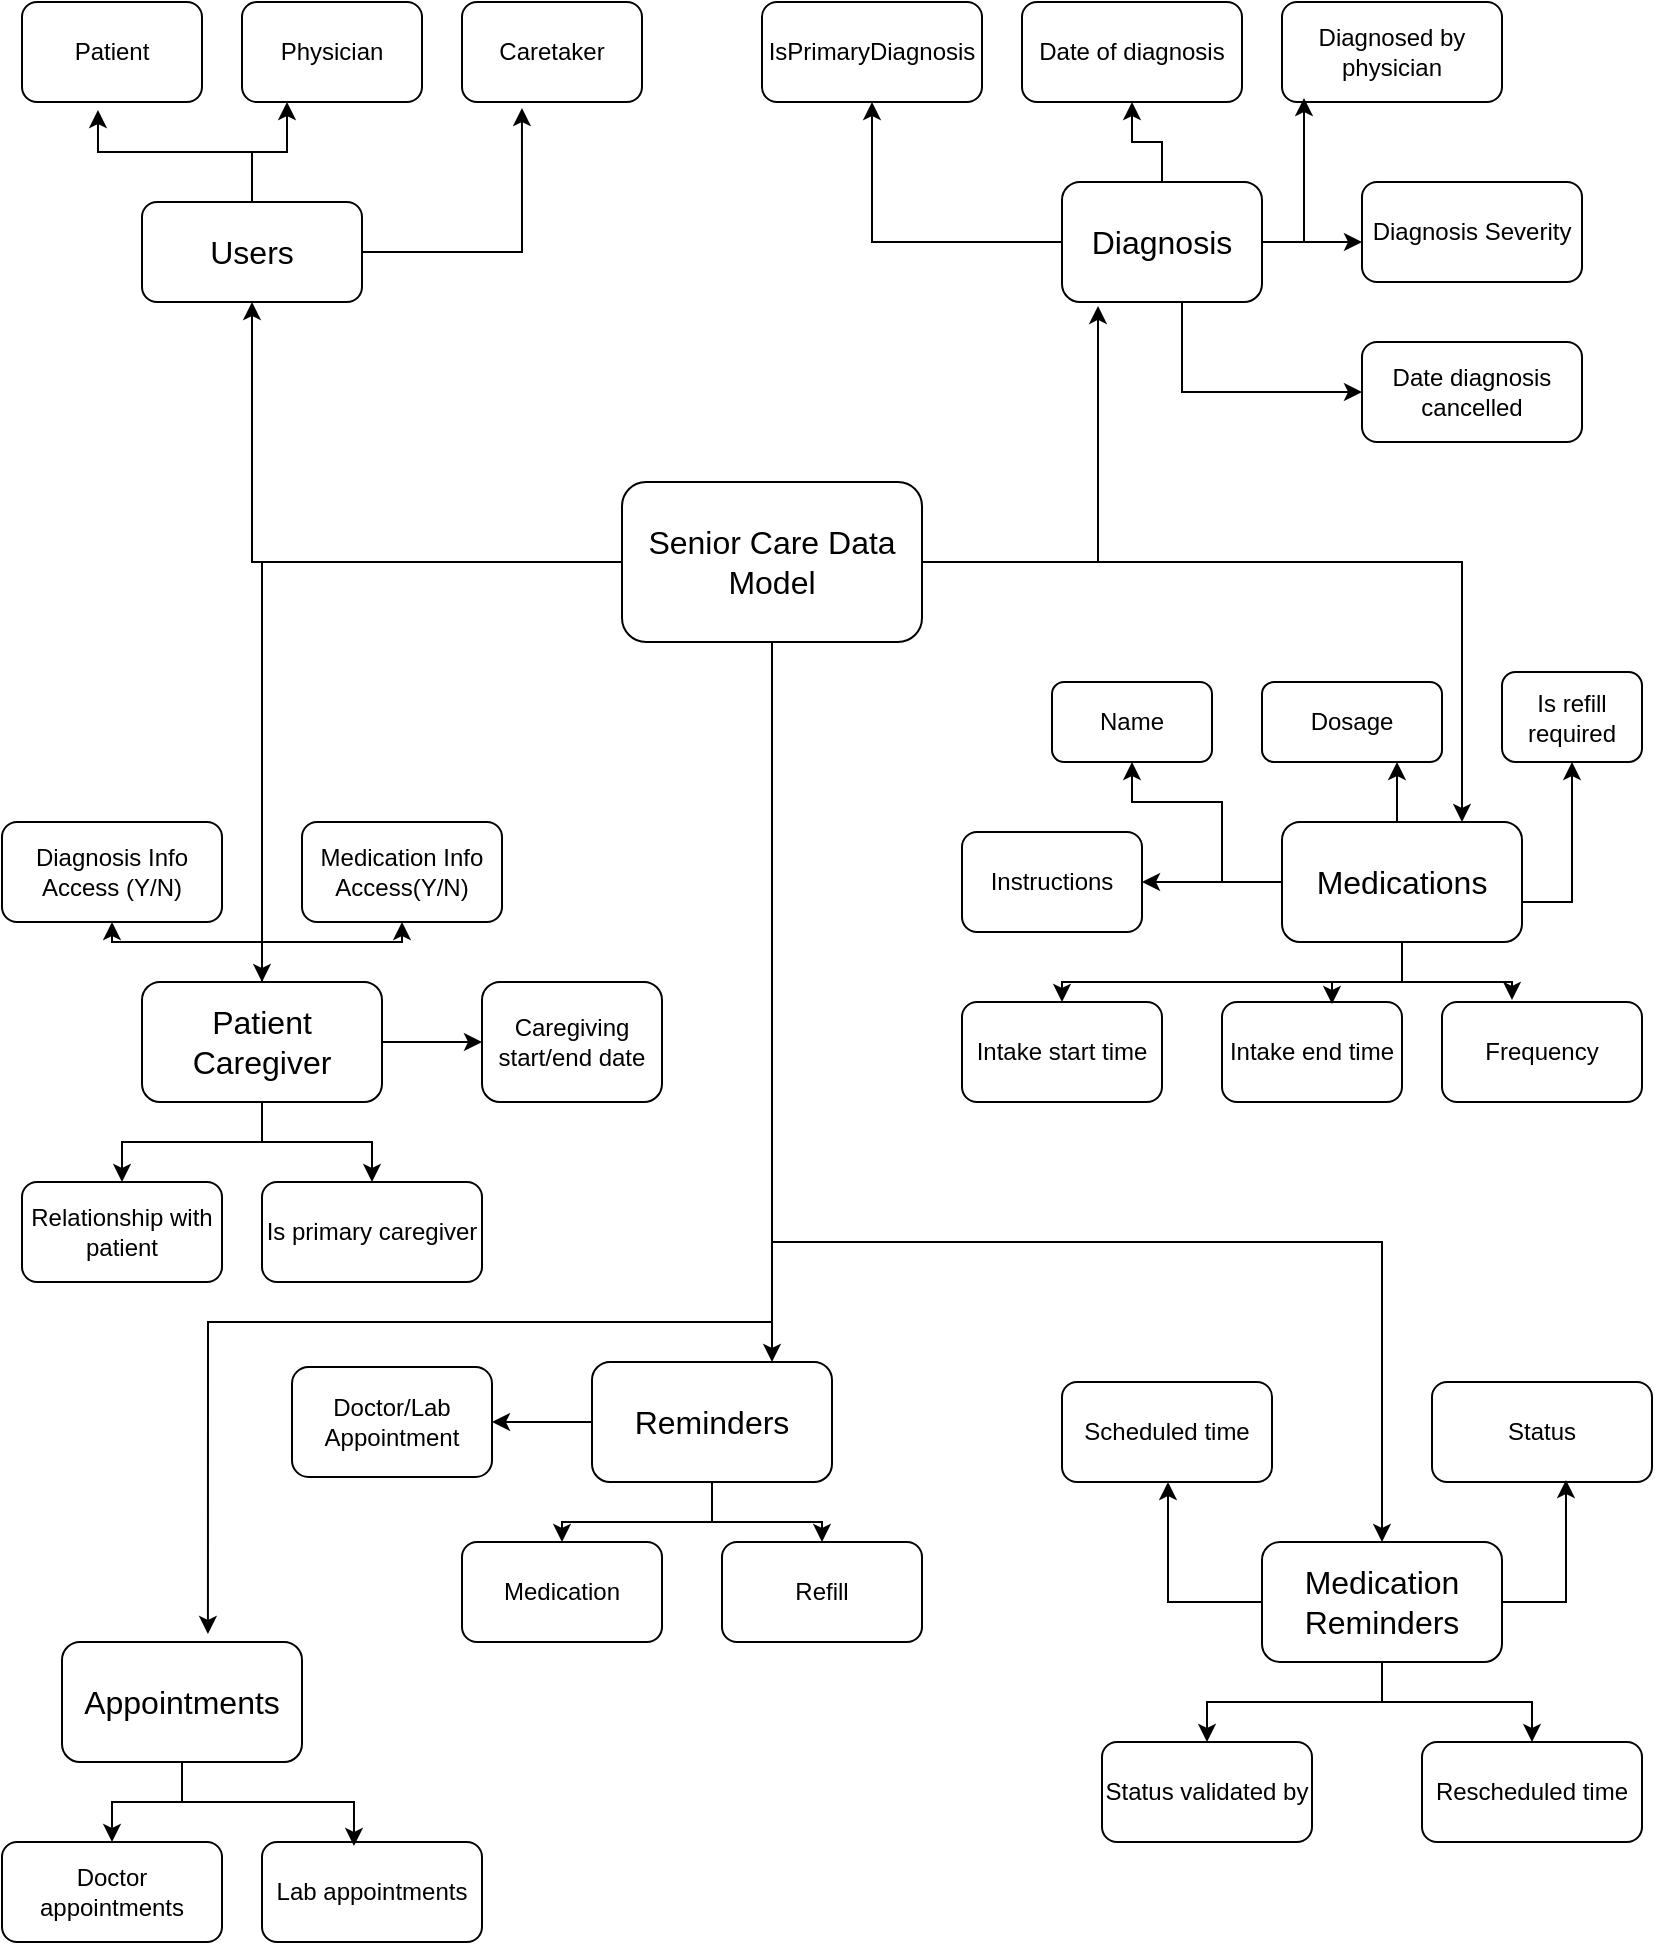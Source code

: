 <mxfile version="24.6.4" type="github">
  <diagram name="Page-1" id="c8FxS6cVeipmENtJdd52">
    <mxGraphModel dx="1981" dy="1057" grid="1" gridSize="10" guides="1" tooltips="1" connect="1" arrows="1" fold="1" page="1" pageScale="1" pageWidth="850" pageHeight="1100" math="0" shadow="0">
      <root>
        <mxCell id="0" />
        <mxCell id="1" parent="0" />
        <mxCell id="24G2LlNa-_oyBwP8V9sJ-55" style="edgeStyle=orthogonalEdgeStyle;rounded=0;orthogonalLoop=1;jettySize=auto;html=1;entryX=0.5;entryY=1;entryDx=0;entryDy=0;" edge="1" parent="1" source="24G2LlNa-_oyBwP8V9sJ-1" target="24G2LlNa-_oyBwP8V9sJ-2">
          <mxGeometry relative="1" as="geometry" />
        </mxCell>
        <mxCell id="24G2LlNa-_oyBwP8V9sJ-57" style="edgeStyle=orthogonalEdgeStyle;rounded=0;orthogonalLoop=1;jettySize=auto;html=1;entryX=0.75;entryY=0;entryDx=0;entryDy=0;" edge="1" parent="1" source="24G2LlNa-_oyBwP8V9sJ-1" target="24G2LlNa-_oyBwP8V9sJ-18">
          <mxGeometry relative="1" as="geometry" />
        </mxCell>
        <mxCell id="24G2LlNa-_oyBwP8V9sJ-58" style="edgeStyle=orthogonalEdgeStyle;rounded=0;orthogonalLoop=1;jettySize=auto;html=1;entryX=0.5;entryY=0;entryDx=0;entryDy=0;" edge="1" parent="1" source="24G2LlNa-_oyBwP8V9sJ-1" target="24G2LlNa-_oyBwP8V9sJ-12">
          <mxGeometry relative="1" as="geometry" />
        </mxCell>
        <mxCell id="24G2LlNa-_oyBwP8V9sJ-59" style="edgeStyle=orthogonalEdgeStyle;rounded=0;orthogonalLoop=1;jettySize=auto;html=1;entryX=0.75;entryY=0;entryDx=0;entryDy=0;" edge="1" parent="1" source="24G2LlNa-_oyBwP8V9sJ-1" target="24G2LlNa-_oyBwP8V9sJ-35">
          <mxGeometry relative="1" as="geometry" />
        </mxCell>
        <mxCell id="24G2LlNa-_oyBwP8V9sJ-60" style="edgeStyle=orthogonalEdgeStyle;rounded=0;orthogonalLoop=1;jettySize=auto;html=1;" edge="1" parent="1" source="24G2LlNa-_oyBwP8V9sJ-1" target="24G2LlNa-_oyBwP8V9sJ-27">
          <mxGeometry relative="1" as="geometry">
            <Array as="points">
              <mxPoint x="395" y="680" />
              <mxPoint x="700" y="680" />
            </Array>
          </mxGeometry>
        </mxCell>
        <mxCell id="24G2LlNa-_oyBwP8V9sJ-1" value="&lt;font size=&quot;3&quot;&gt;Senior Care Data Model&lt;/font&gt;" style="rounded=1;whiteSpace=wrap;html=1;" vertex="1" parent="1">
          <mxGeometry x="320" y="300" width="150" height="80" as="geometry" />
        </mxCell>
        <mxCell id="24G2LlNa-_oyBwP8V9sJ-40" style="edgeStyle=orthogonalEdgeStyle;rounded=0;orthogonalLoop=1;jettySize=auto;html=1;entryX=0.25;entryY=1;entryDx=0;entryDy=0;" edge="1" parent="1" source="24G2LlNa-_oyBwP8V9sJ-2" target="24G2LlNa-_oyBwP8V9sJ-4">
          <mxGeometry relative="1" as="geometry" />
        </mxCell>
        <mxCell id="24G2LlNa-_oyBwP8V9sJ-2" value="&lt;font size=&quot;3&quot;&gt;Users&lt;/font&gt;" style="rounded=1;whiteSpace=wrap;html=1;" vertex="1" parent="1">
          <mxGeometry x="80" y="160" width="110" height="50" as="geometry" />
        </mxCell>
        <mxCell id="24G2LlNa-_oyBwP8V9sJ-3" value="Patient" style="rounded=1;whiteSpace=wrap;html=1;" vertex="1" parent="1">
          <mxGeometry x="20" y="60" width="90" height="50" as="geometry" />
        </mxCell>
        <mxCell id="24G2LlNa-_oyBwP8V9sJ-4" value="Physician" style="rounded=1;whiteSpace=wrap;html=1;" vertex="1" parent="1">
          <mxGeometry x="130" y="60" width="90" height="50" as="geometry" />
        </mxCell>
        <mxCell id="24G2LlNa-_oyBwP8V9sJ-5" value="Caretaker" style="rounded=1;whiteSpace=wrap;html=1;" vertex="1" parent="1">
          <mxGeometry x="240" y="60" width="90" height="50" as="geometry" />
        </mxCell>
        <mxCell id="24G2LlNa-_oyBwP8V9sJ-42" value="" style="edgeStyle=orthogonalEdgeStyle;rounded=0;orthogonalLoop=1;jettySize=auto;html=1;" edge="1" parent="1" source="24G2LlNa-_oyBwP8V9sJ-6" target="24G2LlNa-_oyBwP8V9sJ-8">
          <mxGeometry relative="1" as="geometry" />
        </mxCell>
        <mxCell id="24G2LlNa-_oyBwP8V9sJ-43" style="edgeStyle=orthogonalEdgeStyle;rounded=0;orthogonalLoop=1;jettySize=auto;html=1;entryX=0.5;entryY=1;entryDx=0;entryDy=0;" edge="1" parent="1" source="24G2LlNa-_oyBwP8V9sJ-6" target="24G2LlNa-_oyBwP8V9sJ-7">
          <mxGeometry relative="1" as="geometry" />
        </mxCell>
        <mxCell id="24G2LlNa-_oyBwP8V9sJ-47" style="edgeStyle=orthogonalEdgeStyle;rounded=0;orthogonalLoop=1;jettySize=auto;html=1;" edge="1" parent="1" source="24G2LlNa-_oyBwP8V9sJ-6" target="24G2LlNa-_oyBwP8V9sJ-11">
          <mxGeometry relative="1" as="geometry">
            <Array as="points">
              <mxPoint x="600" y="255" />
            </Array>
          </mxGeometry>
        </mxCell>
        <mxCell id="24G2LlNa-_oyBwP8V9sJ-6" value="&lt;font size=&quot;3&quot;&gt;Diagnosis&lt;/font&gt;" style="rounded=1;whiteSpace=wrap;html=1;" vertex="1" parent="1">
          <mxGeometry x="540" y="150" width="100" height="60" as="geometry" />
        </mxCell>
        <mxCell id="24G2LlNa-_oyBwP8V9sJ-7" value="IsPrimaryDiagnosis" style="rounded=1;whiteSpace=wrap;html=1;" vertex="1" parent="1">
          <mxGeometry x="390" y="60" width="110" height="50" as="geometry" />
        </mxCell>
        <mxCell id="24G2LlNa-_oyBwP8V9sJ-8" value="Date of diagnosis" style="rounded=1;whiteSpace=wrap;html=1;" vertex="1" parent="1">
          <mxGeometry x="520" y="60" width="110" height="50" as="geometry" />
        </mxCell>
        <mxCell id="24G2LlNa-_oyBwP8V9sJ-9" value="Diagnosed by physician" style="rounded=1;whiteSpace=wrap;html=1;" vertex="1" parent="1">
          <mxGeometry x="650" y="60" width="110" height="50" as="geometry" />
        </mxCell>
        <mxCell id="24G2LlNa-_oyBwP8V9sJ-10" value="Diagnosis Severity" style="rounded=1;whiteSpace=wrap;html=1;" vertex="1" parent="1">
          <mxGeometry x="690" y="150" width="110" height="50" as="geometry" />
        </mxCell>
        <mxCell id="24G2LlNa-_oyBwP8V9sJ-11" value="Date diagnosis cancelled" style="rounded=1;whiteSpace=wrap;html=1;" vertex="1" parent="1">
          <mxGeometry x="690" y="230" width="110" height="50" as="geometry" />
        </mxCell>
        <mxCell id="24G2LlNa-_oyBwP8V9sJ-62" style="edgeStyle=orthogonalEdgeStyle;rounded=0;orthogonalLoop=1;jettySize=auto;html=1;" edge="1" parent="1" source="24G2LlNa-_oyBwP8V9sJ-12" target="24G2LlNa-_oyBwP8V9sJ-15">
          <mxGeometry relative="1" as="geometry" />
        </mxCell>
        <mxCell id="24G2LlNa-_oyBwP8V9sJ-63" style="edgeStyle=orthogonalEdgeStyle;rounded=0;orthogonalLoop=1;jettySize=auto;html=1;entryX=0.5;entryY=0;entryDx=0;entryDy=0;" edge="1" parent="1" source="24G2LlNa-_oyBwP8V9sJ-12" target="24G2LlNa-_oyBwP8V9sJ-13">
          <mxGeometry relative="1" as="geometry" />
        </mxCell>
        <mxCell id="24G2LlNa-_oyBwP8V9sJ-64" style="edgeStyle=orthogonalEdgeStyle;rounded=0;orthogonalLoop=1;jettySize=auto;html=1;entryX=0.5;entryY=0;entryDx=0;entryDy=0;" edge="1" parent="1" source="24G2LlNa-_oyBwP8V9sJ-12" target="24G2LlNa-_oyBwP8V9sJ-14">
          <mxGeometry relative="1" as="geometry" />
        </mxCell>
        <mxCell id="24G2LlNa-_oyBwP8V9sJ-66" style="edgeStyle=orthogonalEdgeStyle;rounded=0;orthogonalLoop=1;jettySize=auto;html=1;entryDx=0;entryDy=0;" edge="1" parent="1" source="24G2LlNa-_oyBwP8V9sJ-12" target="24G2LlNa-_oyBwP8V9sJ-16">
          <mxGeometry relative="1" as="geometry" />
        </mxCell>
        <mxCell id="24G2LlNa-_oyBwP8V9sJ-67" style="edgeStyle=orthogonalEdgeStyle;rounded=0;orthogonalLoop=1;jettySize=auto;html=1;entryX=0.5;entryY=1;entryDx=0;entryDy=0;" edge="1" parent="1" source="24G2LlNa-_oyBwP8V9sJ-12" target="24G2LlNa-_oyBwP8V9sJ-17">
          <mxGeometry relative="1" as="geometry" />
        </mxCell>
        <mxCell id="24G2LlNa-_oyBwP8V9sJ-12" value="&lt;font size=&quot;3&quot;&gt;Patient Caregiver&lt;/font&gt;" style="rounded=1;whiteSpace=wrap;html=1;" vertex="1" parent="1">
          <mxGeometry x="80" y="550" width="120" height="60" as="geometry" />
        </mxCell>
        <mxCell id="24G2LlNa-_oyBwP8V9sJ-13" value="Relationship with patient" style="rounded=1;whiteSpace=wrap;html=1;" vertex="1" parent="1">
          <mxGeometry x="20" y="650" width="100" height="50" as="geometry" />
        </mxCell>
        <mxCell id="24G2LlNa-_oyBwP8V9sJ-14" value="Is primary caregiver" style="rounded=1;whiteSpace=wrap;html=1;" vertex="1" parent="1">
          <mxGeometry x="140" y="650" width="110" height="50" as="geometry" />
        </mxCell>
        <mxCell id="24G2LlNa-_oyBwP8V9sJ-15" value="Caregiving start/end date" style="rounded=1;whiteSpace=wrap;html=1;" vertex="1" parent="1">
          <mxGeometry x="250" y="550" width="90" height="60" as="geometry" />
        </mxCell>
        <mxCell id="24G2LlNa-_oyBwP8V9sJ-16" value="Diagnosis Info Access (Y/N)" style="rounded=1;whiteSpace=wrap;html=1;" vertex="1" parent="1">
          <mxGeometry x="10" y="470" width="110" height="50" as="geometry" />
        </mxCell>
        <mxCell id="24G2LlNa-_oyBwP8V9sJ-17" value="Medication Info Access(Y/N)" style="rounded=1;whiteSpace=wrap;html=1;" vertex="1" parent="1">
          <mxGeometry x="160" y="470" width="100" height="50" as="geometry" />
        </mxCell>
        <mxCell id="24G2LlNa-_oyBwP8V9sJ-48" style="edgeStyle=orthogonalEdgeStyle;rounded=0;orthogonalLoop=1;jettySize=auto;html=1;exitX=0.5;exitY=0;exitDx=0;exitDy=0;entryX=0.75;entryY=1;entryDx=0;entryDy=0;" edge="1" parent="1" source="24G2LlNa-_oyBwP8V9sJ-18" target="24G2LlNa-_oyBwP8V9sJ-20">
          <mxGeometry relative="1" as="geometry" />
        </mxCell>
        <mxCell id="24G2LlNa-_oyBwP8V9sJ-50" style="edgeStyle=orthogonalEdgeStyle;rounded=0;orthogonalLoop=1;jettySize=auto;html=1;entryX=0.5;entryY=1;entryDx=0;entryDy=0;" edge="1" parent="1" source="24G2LlNa-_oyBwP8V9sJ-18" target="24G2LlNa-_oyBwP8V9sJ-19">
          <mxGeometry relative="1" as="geometry">
            <Array as="points">
              <mxPoint x="620" y="500" />
              <mxPoint x="620" y="460" />
              <mxPoint x="575" y="460" />
            </Array>
          </mxGeometry>
        </mxCell>
        <mxCell id="24G2LlNa-_oyBwP8V9sJ-54" style="edgeStyle=orthogonalEdgeStyle;rounded=0;orthogonalLoop=1;jettySize=auto;html=1;" edge="1" parent="1" source="24G2LlNa-_oyBwP8V9sJ-18" target="24G2LlNa-_oyBwP8V9sJ-21">
          <mxGeometry relative="1" as="geometry">
            <Array as="points">
              <mxPoint x="710" y="550" />
              <mxPoint x="540" y="550" />
            </Array>
          </mxGeometry>
        </mxCell>
        <mxCell id="24G2LlNa-_oyBwP8V9sJ-18" value="&lt;font style=&quot;font-size: 16px;&quot;&gt;Medications&lt;/font&gt;" style="rounded=1;whiteSpace=wrap;html=1;" vertex="1" parent="1">
          <mxGeometry x="650" y="470" width="120" height="60" as="geometry" />
        </mxCell>
        <mxCell id="24G2LlNa-_oyBwP8V9sJ-19" value="Name" style="rounded=1;whiteSpace=wrap;html=1;" vertex="1" parent="1">
          <mxGeometry x="535" y="400" width="80" height="40" as="geometry" />
        </mxCell>
        <mxCell id="24G2LlNa-_oyBwP8V9sJ-20" value="Dosage" style="rounded=1;whiteSpace=wrap;html=1;" vertex="1" parent="1">
          <mxGeometry x="640" y="400" width="90" height="40" as="geometry" />
        </mxCell>
        <mxCell id="24G2LlNa-_oyBwP8V9sJ-21" value="Intake start time" style="rounded=1;whiteSpace=wrap;html=1;" vertex="1" parent="1">
          <mxGeometry x="490" y="560" width="100" height="50" as="geometry" />
        </mxCell>
        <mxCell id="24G2LlNa-_oyBwP8V9sJ-22" value="Intake end time" style="rounded=1;whiteSpace=wrap;html=1;" vertex="1" parent="1">
          <mxGeometry x="620" y="560" width="90" height="50" as="geometry" />
        </mxCell>
        <mxCell id="24G2LlNa-_oyBwP8V9sJ-23" value="Frequency" style="rounded=1;whiteSpace=wrap;html=1;" vertex="1" parent="1">
          <mxGeometry x="730" y="560" width="100" height="50" as="geometry" />
        </mxCell>
        <mxCell id="24G2LlNa-_oyBwP8V9sJ-24" value="Instructions" style="rounded=1;whiteSpace=wrap;html=1;" vertex="1" parent="1">
          <mxGeometry x="490" y="475" width="90" height="50" as="geometry" />
        </mxCell>
        <mxCell id="24G2LlNa-_oyBwP8V9sJ-25" value="Is refill required" style="rounded=1;whiteSpace=wrap;html=1;" vertex="1" parent="1">
          <mxGeometry x="760" y="395" width="70" height="45" as="geometry" />
        </mxCell>
        <mxCell id="24G2LlNa-_oyBwP8V9sJ-73" style="edgeStyle=orthogonalEdgeStyle;rounded=0;orthogonalLoop=1;jettySize=auto;html=1;entryDx=0;entryDy=0;" edge="1" parent="1" source="24G2LlNa-_oyBwP8V9sJ-27" target="24G2LlNa-_oyBwP8V9sJ-31">
          <mxGeometry relative="1" as="geometry">
            <Array as="points">
              <mxPoint x="593" y="860" />
            </Array>
          </mxGeometry>
        </mxCell>
        <mxCell id="24G2LlNa-_oyBwP8V9sJ-75" style="edgeStyle=orthogonalEdgeStyle;rounded=0;orthogonalLoop=1;jettySize=auto;html=1;" edge="1" parent="1" source="24G2LlNa-_oyBwP8V9sJ-27" target="24G2LlNa-_oyBwP8V9sJ-33">
          <mxGeometry relative="1" as="geometry" />
        </mxCell>
        <mxCell id="24G2LlNa-_oyBwP8V9sJ-76" style="edgeStyle=orthogonalEdgeStyle;rounded=0;orthogonalLoop=1;jettySize=auto;html=1;entryX=0.5;entryY=0;entryDx=0;entryDy=0;" edge="1" parent="1" source="24G2LlNa-_oyBwP8V9sJ-27" target="24G2LlNa-_oyBwP8V9sJ-34">
          <mxGeometry relative="1" as="geometry" />
        </mxCell>
        <mxCell id="24G2LlNa-_oyBwP8V9sJ-27" value="&lt;font size=&quot;3&quot;&gt;Medication Reminders&lt;/font&gt;" style="rounded=1;whiteSpace=wrap;html=1;" vertex="1" parent="1">
          <mxGeometry x="640" y="830" width="120" height="60" as="geometry" />
        </mxCell>
        <mxCell id="24G2LlNa-_oyBwP8V9sJ-71" style="edgeStyle=orthogonalEdgeStyle;rounded=0;orthogonalLoop=1;jettySize=auto;html=1;entryX=0.5;entryY=0;entryDx=0;entryDy=0;" edge="1" parent="1" source="24G2LlNa-_oyBwP8V9sJ-28" target="24G2LlNa-_oyBwP8V9sJ-29">
          <mxGeometry relative="1" as="geometry" />
        </mxCell>
        <mxCell id="24G2LlNa-_oyBwP8V9sJ-28" value="&lt;font size=&quot;3&quot;&gt;Appointments&lt;/font&gt;" style="rounded=1;whiteSpace=wrap;html=1;" vertex="1" parent="1">
          <mxGeometry x="40" y="880" width="120" height="60" as="geometry" />
        </mxCell>
        <mxCell id="24G2LlNa-_oyBwP8V9sJ-29" value="Doctor appointments" style="rounded=1;whiteSpace=wrap;html=1;" vertex="1" parent="1">
          <mxGeometry x="10" y="980" width="110" height="50" as="geometry" />
        </mxCell>
        <mxCell id="24G2LlNa-_oyBwP8V9sJ-30" value="Lab appointments" style="rounded=1;whiteSpace=wrap;html=1;" vertex="1" parent="1">
          <mxGeometry x="140" y="980" width="110" height="50" as="geometry" />
        </mxCell>
        <mxCell id="24G2LlNa-_oyBwP8V9sJ-31" value="Scheduled time" style="rounded=1;whiteSpace=wrap;html=1;" vertex="1" parent="1">
          <mxGeometry x="540" y="750" width="105" height="50" as="geometry" />
        </mxCell>
        <mxCell id="24G2LlNa-_oyBwP8V9sJ-32" value="Status" style="rounded=1;whiteSpace=wrap;html=1;" vertex="1" parent="1">
          <mxGeometry x="725" y="750" width="110" height="50" as="geometry" />
        </mxCell>
        <mxCell id="24G2LlNa-_oyBwP8V9sJ-33" value="Status validated by" style="rounded=1;whiteSpace=wrap;html=1;" vertex="1" parent="1">
          <mxGeometry x="560" y="930" width="105" height="50" as="geometry" />
        </mxCell>
        <mxCell id="24G2LlNa-_oyBwP8V9sJ-34" value="Rescheduled time" style="rounded=1;whiteSpace=wrap;html=1;" vertex="1" parent="1">
          <mxGeometry x="720" y="930" width="110" height="50" as="geometry" />
        </mxCell>
        <mxCell id="24G2LlNa-_oyBwP8V9sJ-68" style="edgeStyle=orthogonalEdgeStyle;rounded=0;orthogonalLoop=1;jettySize=auto;html=1;entryX=1;entryY=0.5;entryDx=0;entryDy=0;" edge="1" parent="1" source="24G2LlNa-_oyBwP8V9sJ-35" target="24G2LlNa-_oyBwP8V9sJ-38">
          <mxGeometry relative="1" as="geometry" />
        </mxCell>
        <mxCell id="24G2LlNa-_oyBwP8V9sJ-69" style="edgeStyle=orthogonalEdgeStyle;rounded=0;orthogonalLoop=1;jettySize=auto;html=1;entryX=0.5;entryY=0;entryDx=0;entryDy=0;" edge="1" parent="1" source="24G2LlNa-_oyBwP8V9sJ-35" target="24G2LlNa-_oyBwP8V9sJ-36">
          <mxGeometry relative="1" as="geometry" />
        </mxCell>
        <mxCell id="24G2LlNa-_oyBwP8V9sJ-70" style="edgeStyle=orthogonalEdgeStyle;rounded=0;orthogonalLoop=1;jettySize=auto;html=1;entryX=0.5;entryY=0;entryDx=0;entryDy=0;" edge="1" parent="1" source="24G2LlNa-_oyBwP8V9sJ-35" target="24G2LlNa-_oyBwP8V9sJ-37">
          <mxGeometry relative="1" as="geometry" />
        </mxCell>
        <mxCell id="24G2LlNa-_oyBwP8V9sJ-35" value="&lt;font size=&quot;3&quot;&gt;Reminders&lt;/font&gt;" style="rounded=1;whiteSpace=wrap;html=1;" vertex="1" parent="1">
          <mxGeometry x="305" y="740" width="120" height="60" as="geometry" />
        </mxCell>
        <mxCell id="24G2LlNa-_oyBwP8V9sJ-36" value="Medication" style="rounded=1;whiteSpace=wrap;html=1;" vertex="1" parent="1">
          <mxGeometry x="240" y="830" width="100" height="50" as="geometry" />
        </mxCell>
        <mxCell id="24G2LlNa-_oyBwP8V9sJ-37" value="Refill" style="rounded=1;whiteSpace=wrap;html=1;" vertex="1" parent="1">
          <mxGeometry x="370" y="830" width="100" height="50" as="geometry" />
        </mxCell>
        <mxCell id="24G2LlNa-_oyBwP8V9sJ-38" value="Doctor/Lab Appointment" style="rounded=1;whiteSpace=wrap;html=1;" vertex="1" parent="1">
          <mxGeometry x="155" y="742.5" width="100" height="55" as="geometry" />
        </mxCell>
        <mxCell id="24G2LlNa-_oyBwP8V9sJ-39" style="edgeStyle=orthogonalEdgeStyle;rounded=0;orthogonalLoop=1;jettySize=auto;html=1;entryX=0.422;entryY=1.08;entryDx=0;entryDy=0;entryPerimeter=0;" edge="1" parent="1" source="24G2LlNa-_oyBwP8V9sJ-2" target="24G2LlNa-_oyBwP8V9sJ-3">
          <mxGeometry relative="1" as="geometry" />
        </mxCell>
        <mxCell id="24G2LlNa-_oyBwP8V9sJ-41" style="edgeStyle=orthogonalEdgeStyle;rounded=0;orthogonalLoop=1;jettySize=auto;html=1;entryX=0.333;entryY=1.06;entryDx=0;entryDy=0;entryPerimeter=0;" edge="1" parent="1" source="24G2LlNa-_oyBwP8V9sJ-2" target="24G2LlNa-_oyBwP8V9sJ-5">
          <mxGeometry relative="1" as="geometry" />
        </mxCell>
        <mxCell id="24G2LlNa-_oyBwP8V9sJ-44" style="edgeStyle=orthogonalEdgeStyle;rounded=0;orthogonalLoop=1;jettySize=auto;html=1;" edge="1" parent="1" source="24G2LlNa-_oyBwP8V9sJ-6">
          <mxGeometry relative="1" as="geometry">
            <mxPoint x="690" y="180" as="targetPoint" />
          </mxGeometry>
        </mxCell>
        <mxCell id="24G2LlNa-_oyBwP8V9sJ-45" style="edgeStyle=orthogonalEdgeStyle;rounded=0;orthogonalLoop=1;jettySize=auto;html=1;entryX=0.1;entryY=0.96;entryDx=0;entryDy=0;entryPerimeter=0;" edge="1" parent="1" source="24G2LlNa-_oyBwP8V9sJ-6" target="24G2LlNa-_oyBwP8V9sJ-9">
          <mxGeometry relative="1" as="geometry" />
        </mxCell>
        <mxCell id="24G2LlNa-_oyBwP8V9sJ-49" style="edgeStyle=orthogonalEdgeStyle;rounded=0;orthogonalLoop=1;jettySize=auto;html=1;entryDx=0;entryDy=0;entryPerimeter=0;" edge="1" parent="1" source="24G2LlNa-_oyBwP8V9sJ-18" target="24G2LlNa-_oyBwP8V9sJ-24">
          <mxGeometry relative="1" as="geometry" />
        </mxCell>
        <mxCell id="24G2LlNa-_oyBwP8V9sJ-51" style="edgeStyle=orthogonalEdgeStyle;rounded=0;orthogonalLoop=1;jettySize=auto;html=1;entryDx=0;entryDy=0;entryPerimeter=0;" edge="1" parent="1" source="24G2LlNa-_oyBwP8V9sJ-18" target="24G2LlNa-_oyBwP8V9sJ-25">
          <mxGeometry relative="1" as="geometry">
            <Array as="points">
              <mxPoint x="795" y="510" />
            </Array>
          </mxGeometry>
        </mxCell>
        <mxCell id="24G2LlNa-_oyBwP8V9sJ-52" style="edgeStyle=orthogonalEdgeStyle;rounded=0;orthogonalLoop=1;jettySize=auto;html=1;entryX=0.611;entryY=0.02;entryDx=0;entryDy=0;entryPerimeter=0;" edge="1" parent="1" source="24G2LlNa-_oyBwP8V9sJ-18" target="24G2LlNa-_oyBwP8V9sJ-22">
          <mxGeometry relative="1" as="geometry" />
        </mxCell>
        <mxCell id="24G2LlNa-_oyBwP8V9sJ-53" style="edgeStyle=orthogonalEdgeStyle;rounded=0;orthogonalLoop=1;jettySize=auto;html=1;entryX=0.35;entryY=-0.02;entryDx=0;entryDy=0;entryPerimeter=0;" edge="1" parent="1" source="24G2LlNa-_oyBwP8V9sJ-18" target="24G2LlNa-_oyBwP8V9sJ-23">
          <mxGeometry relative="1" as="geometry" />
        </mxCell>
        <mxCell id="24G2LlNa-_oyBwP8V9sJ-56" style="edgeStyle=orthogonalEdgeStyle;rounded=0;orthogonalLoop=1;jettySize=auto;html=1;entryX=0.18;entryY=1.033;entryDx=0;entryDy=0;entryPerimeter=0;" edge="1" parent="1" source="24G2LlNa-_oyBwP8V9sJ-1" target="24G2LlNa-_oyBwP8V9sJ-6">
          <mxGeometry relative="1" as="geometry" />
        </mxCell>
        <mxCell id="24G2LlNa-_oyBwP8V9sJ-61" style="edgeStyle=orthogonalEdgeStyle;rounded=0;orthogonalLoop=1;jettySize=auto;html=1;entryX=0.608;entryY=-0.067;entryDx=0;entryDy=0;entryPerimeter=0;" edge="1" parent="1" source="24G2LlNa-_oyBwP8V9sJ-1" target="24G2LlNa-_oyBwP8V9sJ-28">
          <mxGeometry relative="1" as="geometry">
            <Array as="points">
              <mxPoint x="395" y="720" />
              <mxPoint x="113" y="720" />
            </Array>
          </mxGeometry>
        </mxCell>
        <mxCell id="24G2LlNa-_oyBwP8V9sJ-72" style="edgeStyle=orthogonalEdgeStyle;rounded=0;orthogonalLoop=1;jettySize=auto;html=1;entryX=0.418;entryY=0.04;entryDx=0;entryDy=0;entryPerimeter=0;" edge="1" parent="1" source="24G2LlNa-_oyBwP8V9sJ-28" target="24G2LlNa-_oyBwP8V9sJ-30">
          <mxGeometry relative="1" as="geometry" />
        </mxCell>
        <mxCell id="24G2LlNa-_oyBwP8V9sJ-74" style="edgeStyle=orthogonalEdgeStyle;rounded=0;orthogonalLoop=1;jettySize=auto;html=1;entryX=0.609;entryY=0.98;entryDx=0;entryDy=0;entryPerimeter=0;" edge="1" parent="1" source="24G2LlNa-_oyBwP8V9sJ-27" target="24G2LlNa-_oyBwP8V9sJ-32">
          <mxGeometry relative="1" as="geometry">
            <Array as="points">
              <mxPoint x="792" y="860" />
            </Array>
          </mxGeometry>
        </mxCell>
      </root>
    </mxGraphModel>
  </diagram>
</mxfile>
